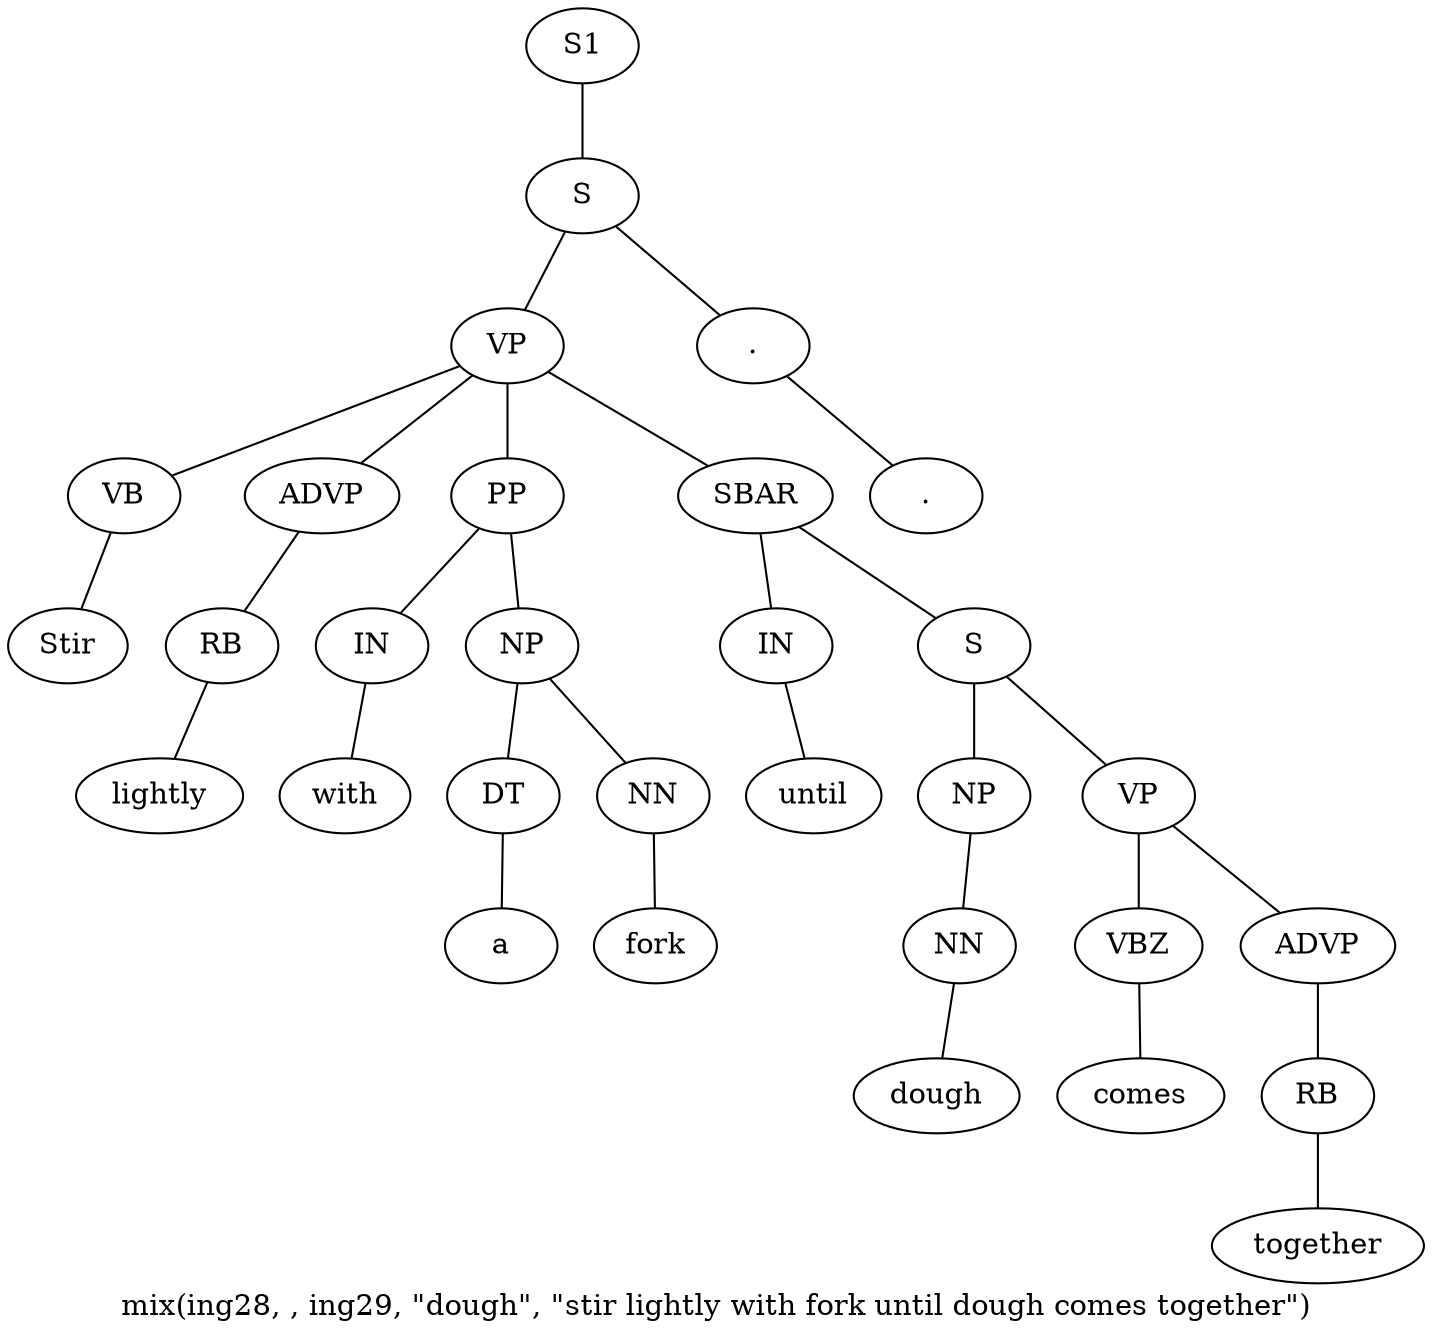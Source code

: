 graph SyntaxGraph {
	label = "mix(ing28, , ing29, \"dough\", \"stir lightly with fork until dough comes together\")";
	Node0 [label="S1"];
	Node1 [label="S"];
	Node2 [label="VP"];
	Node3 [label="VB"];
	Node4 [label="Stir"];
	Node5 [label="ADVP"];
	Node6 [label="RB"];
	Node7 [label="lightly"];
	Node8 [label="PP"];
	Node9 [label="IN"];
	Node10 [label="with"];
	Node11 [label="NP"];
	Node12 [label="DT"];
	Node13 [label="a"];
	Node14 [label="NN"];
	Node15 [label="fork"];
	Node16 [label="SBAR"];
	Node17 [label="IN"];
	Node18 [label="until"];
	Node19 [label="S"];
	Node20 [label="NP"];
	Node21 [label="NN"];
	Node22 [label="dough"];
	Node23 [label="VP"];
	Node24 [label="VBZ"];
	Node25 [label="comes"];
	Node26 [label="ADVP"];
	Node27 [label="RB"];
	Node28 [label="together"];
	Node29 [label="."];
	Node30 [label="."];

	Node0 -- Node1;
	Node1 -- Node2;
	Node1 -- Node29;
	Node2 -- Node3;
	Node2 -- Node5;
	Node2 -- Node8;
	Node2 -- Node16;
	Node3 -- Node4;
	Node5 -- Node6;
	Node6 -- Node7;
	Node8 -- Node9;
	Node8 -- Node11;
	Node9 -- Node10;
	Node11 -- Node12;
	Node11 -- Node14;
	Node12 -- Node13;
	Node14 -- Node15;
	Node16 -- Node17;
	Node16 -- Node19;
	Node17 -- Node18;
	Node19 -- Node20;
	Node19 -- Node23;
	Node20 -- Node21;
	Node21 -- Node22;
	Node23 -- Node24;
	Node23 -- Node26;
	Node24 -- Node25;
	Node26 -- Node27;
	Node27 -- Node28;
	Node29 -- Node30;
}
